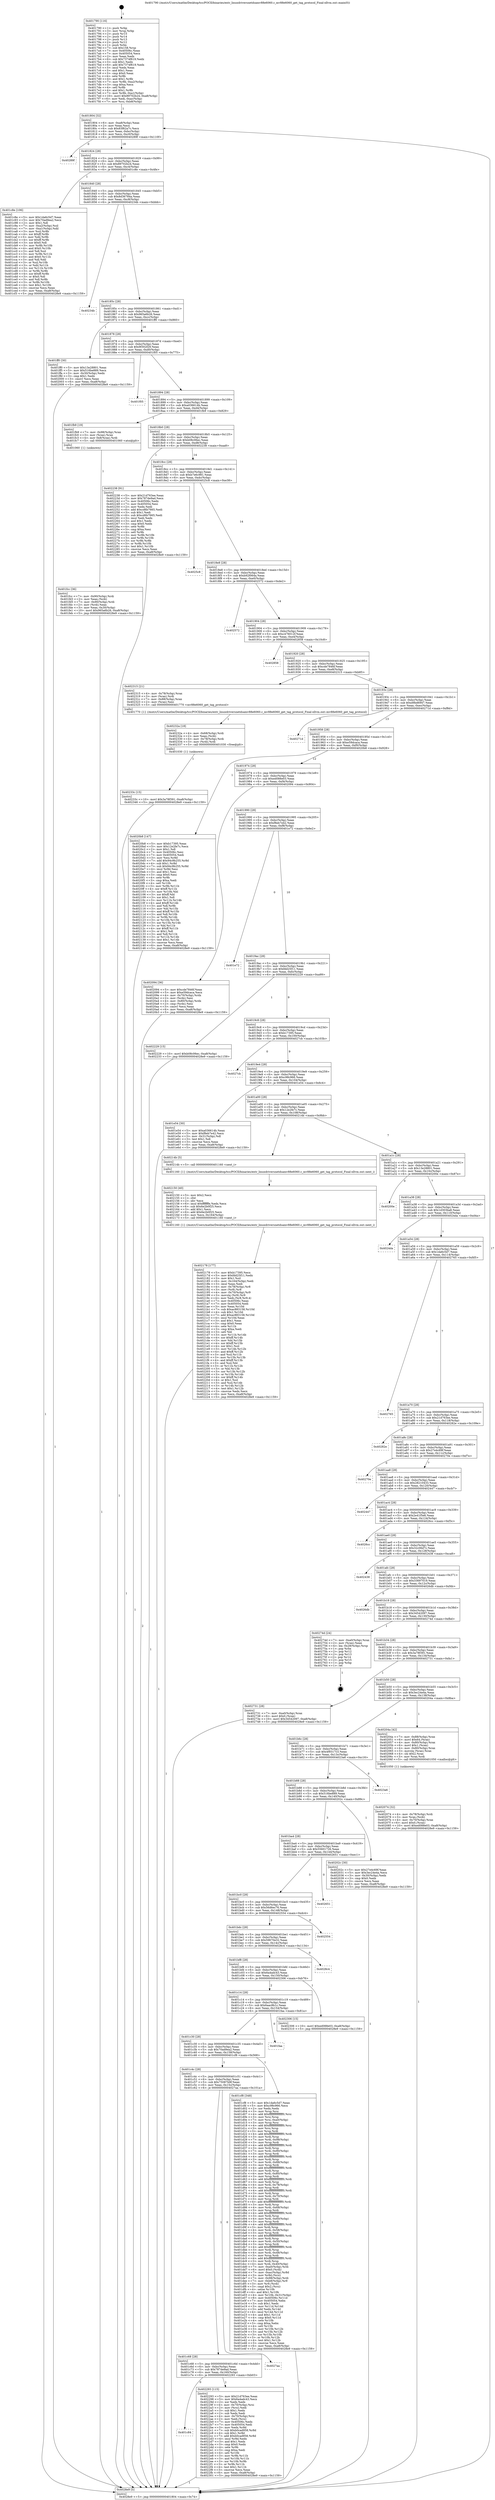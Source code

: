 digraph "0x401790" {
  label = "0x401790 (/mnt/c/Users/mathe/Desktop/tcc/POCII/binaries/extr_linuxdriversnetdsamv88e6060.c_mv88e6060_get_tag_protocol_Final-ollvm.out::main(0))"
  labelloc = "t"
  node[shape=record]

  Entry [label="",width=0.3,height=0.3,shape=circle,fillcolor=black,style=filled]
  "0x401804" [label="{
     0x401804 [32]\l
     | [instrs]\l
     &nbsp;&nbsp;0x401804 \<+6\>: mov -0xa8(%rbp),%eax\l
     &nbsp;&nbsp;0x40180a \<+2\>: mov %eax,%ecx\l
     &nbsp;&nbsp;0x40180c \<+6\>: sub $0x83f62a7c,%ecx\l
     &nbsp;&nbsp;0x401812 \<+6\>: mov %eax,-0xbc(%rbp)\l
     &nbsp;&nbsp;0x401818 \<+6\>: mov %ecx,-0xc0(%rbp)\l
     &nbsp;&nbsp;0x40181e \<+6\>: je 000000000040289f \<main+0x110f\>\l
  }"]
  "0x40289f" [label="{
     0x40289f\l
  }", style=dashed]
  "0x401824" [label="{
     0x401824 [28]\l
     | [instrs]\l
     &nbsp;&nbsp;0x401824 \<+5\>: jmp 0000000000401829 \<main+0x99\>\l
     &nbsp;&nbsp;0x401829 \<+6\>: mov -0xbc(%rbp),%eax\l
     &nbsp;&nbsp;0x40182f \<+5\>: sub $0x89702b24,%eax\l
     &nbsp;&nbsp;0x401834 \<+6\>: mov %eax,-0xc4(%rbp)\l
     &nbsp;&nbsp;0x40183a \<+6\>: je 0000000000401c8e \<main+0x4fe\>\l
  }"]
  Exit [label="",width=0.3,height=0.3,shape=circle,fillcolor=black,style=filled,peripheries=2]
  "0x401c8e" [label="{
     0x401c8e [106]\l
     | [instrs]\l
     &nbsp;&nbsp;0x401c8e \<+5\>: mov $0x1da6c5d7,%eax\l
     &nbsp;&nbsp;0x401c93 \<+5\>: mov $0x70ad9ea2,%ecx\l
     &nbsp;&nbsp;0x401c98 \<+2\>: mov $0x1,%dl\l
     &nbsp;&nbsp;0x401c9a \<+7\>: mov -0xa2(%rbp),%sil\l
     &nbsp;&nbsp;0x401ca1 \<+7\>: mov -0xa1(%rbp),%dil\l
     &nbsp;&nbsp;0x401ca8 \<+3\>: mov %sil,%r8b\l
     &nbsp;&nbsp;0x401cab \<+4\>: xor $0xff,%r8b\l
     &nbsp;&nbsp;0x401caf \<+3\>: mov %dil,%r9b\l
     &nbsp;&nbsp;0x401cb2 \<+4\>: xor $0xff,%r9b\l
     &nbsp;&nbsp;0x401cb6 \<+3\>: xor $0x0,%dl\l
     &nbsp;&nbsp;0x401cb9 \<+3\>: mov %r8b,%r10b\l
     &nbsp;&nbsp;0x401cbc \<+4\>: and $0x0,%r10b\l
     &nbsp;&nbsp;0x401cc0 \<+3\>: and %dl,%sil\l
     &nbsp;&nbsp;0x401cc3 \<+3\>: mov %r9b,%r11b\l
     &nbsp;&nbsp;0x401cc6 \<+4\>: and $0x0,%r11b\l
     &nbsp;&nbsp;0x401cca \<+3\>: and %dl,%dil\l
     &nbsp;&nbsp;0x401ccd \<+3\>: or %sil,%r10b\l
     &nbsp;&nbsp;0x401cd0 \<+3\>: or %dil,%r11b\l
     &nbsp;&nbsp;0x401cd3 \<+3\>: xor %r11b,%r10b\l
     &nbsp;&nbsp;0x401cd6 \<+3\>: or %r9b,%r8b\l
     &nbsp;&nbsp;0x401cd9 \<+4\>: xor $0xff,%r8b\l
     &nbsp;&nbsp;0x401cdd \<+3\>: or $0x0,%dl\l
     &nbsp;&nbsp;0x401ce0 \<+3\>: and %dl,%r8b\l
     &nbsp;&nbsp;0x401ce3 \<+3\>: or %r8b,%r10b\l
     &nbsp;&nbsp;0x401ce6 \<+4\>: test $0x1,%r10b\l
     &nbsp;&nbsp;0x401cea \<+3\>: cmovne %ecx,%eax\l
     &nbsp;&nbsp;0x401ced \<+6\>: mov %eax,-0xa8(%rbp)\l
     &nbsp;&nbsp;0x401cf3 \<+5\>: jmp 00000000004028e9 \<main+0x1159\>\l
  }"]
  "0x401840" [label="{
     0x401840 [28]\l
     | [instrs]\l
     &nbsp;&nbsp;0x401840 \<+5\>: jmp 0000000000401845 \<main+0xb5\>\l
     &nbsp;&nbsp;0x401845 \<+6\>: mov -0xbc(%rbp),%eax\l
     &nbsp;&nbsp;0x40184b \<+5\>: sub $0x8d36784a,%eax\l
     &nbsp;&nbsp;0x401850 \<+6\>: mov %eax,-0xc8(%rbp)\l
     &nbsp;&nbsp;0x401856 \<+6\>: je 000000000040234b \<main+0xbbb\>\l
  }"]
  "0x4028e9" [label="{
     0x4028e9 [5]\l
     | [instrs]\l
     &nbsp;&nbsp;0x4028e9 \<+5\>: jmp 0000000000401804 \<main+0x74\>\l
  }"]
  "0x401790" [label="{
     0x401790 [116]\l
     | [instrs]\l
     &nbsp;&nbsp;0x401790 \<+1\>: push %rbp\l
     &nbsp;&nbsp;0x401791 \<+3\>: mov %rsp,%rbp\l
     &nbsp;&nbsp;0x401794 \<+2\>: push %r15\l
     &nbsp;&nbsp;0x401796 \<+2\>: push %r14\l
     &nbsp;&nbsp;0x401798 \<+2\>: push %r13\l
     &nbsp;&nbsp;0x40179a \<+2\>: push %r12\l
     &nbsp;&nbsp;0x40179c \<+1\>: push %rbx\l
     &nbsp;&nbsp;0x40179d \<+7\>: sub $0x158,%rsp\l
     &nbsp;&nbsp;0x4017a4 \<+7\>: mov 0x40506c,%eax\l
     &nbsp;&nbsp;0x4017ab \<+7\>: mov 0x405054,%ecx\l
     &nbsp;&nbsp;0x4017b2 \<+2\>: mov %eax,%edx\l
     &nbsp;&nbsp;0x4017b4 \<+6\>: sub $0x7374f619,%edx\l
     &nbsp;&nbsp;0x4017ba \<+3\>: sub $0x1,%edx\l
     &nbsp;&nbsp;0x4017bd \<+6\>: add $0x7374f619,%edx\l
     &nbsp;&nbsp;0x4017c3 \<+3\>: imul %edx,%eax\l
     &nbsp;&nbsp;0x4017c6 \<+3\>: and $0x1,%eax\l
     &nbsp;&nbsp;0x4017c9 \<+3\>: cmp $0x0,%eax\l
     &nbsp;&nbsp;0x4017cc \<+4\>: sete %r8b\l
     &nbsp;&nbsp;0x4017d0 \<+4\>: and $0x1,%r8b\l
     &nbsp;&nbsp;0x4017d4 \<+7\>: mov %r8b,-0xa2(%rbp)\l
     &nbsp;&nbsp;0x4017db \<+3\>: cmp $0xa,%ecx\l
     &nbsp;&nbsp;0x4017de \<+4\>: setl %r8b\l
     &nbsp;&nbsp;0x4017e2 \<+4\>: and $0x1,%r8b\l
     &nbsp;&nbsp;0x4017e6 \<+7\>: mov %r8b,-0xa1(%rbp)\l
     &nbsp;&nbsp;0x4017ed \<+10\>: movl $0x89702b24,-0xa8(%rbp)\l
     &nbsp;&nbsp;0x4017f7 \<+6\>: mov %edi,-0xac(%rbp)\l
     &nbsp;&nbsp;0x4017fd \<+7\>: mov %rsi,-0xb8(%rbp)\l
  }"]
  "0x40233c" [label="{
     0x40233c [15]\l
     | [instrs]\l
     &nbsp;&nbsp;0x40233c \<+10\>: movl $0x3a78f391,-0xa8(%rbp)\l
     &nbsp;&nbsp;0x402346 \<+5\>: jmp 00000000004028e9 \<main+0x1159\>\l
  }"]
  "0x40234b" [label="{
     0x40234b\l
  }", style=dashed]
  "0x40185c" [label="{
     0x40185c [28]\l
     | [instrs]\l
     &nbsp;&nbsp;0x40185c \<+5\>: jmp 0000000000401861 \<main+0xd1\>\l
     &nbsp;&nbsp;0x401861 \<+6\>: mov -0xbc(%rbp),%eax\l
     &nbsp;&nbsp;0x401867 \<+5\>: sub $0x965a6b26,%eax\l
     &nbsp;&nbsp;0x40186c \<+6\>: mov %eax,-0xcc(%rbp)\l
     &nbsp;&nbsp;0x401872 \<+6\>: je 0000000000401ff0 \<main+0x860\>\l
  }"]
  "0x40232a" [label="{
     0x40232a [18]\l
     | [instrs]\l
     &nbsp;&nbsp;0x40232a \<+4\>: mov -0x68(%rbp),%rdi\l
     &nbsp;&nbsp;0x40232e \<+2\>: mov %eax,(%rdi)\l
     &nbsp;&nbsp;0x402330 \<+4\>: mov -0x78(%rbp),%rdi\l
     &nbsp;&nbsp;0x402334 \<+3\>: mov (%rdi),%rdi\l
     &nbsp;&nbsp;0x402337 \<+5\>: call 0000000000401030 \<free@plt\>\l
     | [calls]\l
     &nbsp;&nbsp;0x401030 \{1\} (unknown)\l
  }"]
  "0x401ff0" [label="{
     0x401ff0 [30]\l
     | [instrs]\l
     &nbsp;&nbsp;0x401ff0 \<+5\>: mov $0x13e28801,%eax\l
     &nbsp;&nbsp;0x401ff5 \<+5\>: mov $0x516be889,%ecx\l
     &nbsp;&nbsp;0x401ffa \<+3\>: mov -0x30(%rbp),%edx\l
     &nbsp;&nbsp;0x401ffd \<+3\>: cmp $0x1,%edx\l
     &nbsp;&nbsp;0x402000 \<+3\>: cmovl %ecx,%eax\l
     &nbsp;&nbsp;0x402003 \<+6\>: mov %eax,-0xa8(%rbp)\l
     &nbsp;&nbsp;0x402009 \<+5\>: jmp 00000000004028e9 \<main+0x1159\>\l
  }"]
  "0x401878" [label="{
     0x401878 [28]\l
     | [instrs]\l
     &nbsp;&nbsp;0x401878 \<+5\>: jmp 000000000040187d \<main+0xed\>\l
     &nbsp;&nbsp;0x40187d \<+6\>: mov -0xbc(%rbp),%eax\l
     &nbsp;&nbsp;0x401883 \<+5\>: sub $0x9f302f29,%eax\l
     &nbsp;&nbsp;0x401888 \<+6\>: mov %eax,-0xd0(%rbp)\l
     &nbsp;&nbsp;0x40188e \<+6\>: je 0000000000401f05 \<main+0x775\>\l
  }"]
  "0x401c84" [label="{
     0x401c84\l
  }", style=dashed]
  "0x401f05" [label="{
     0x401f05\l
  }", style=dashed]
  "0x401894" [label="{
     0x401894 [28]\l
     | [instrs]\l
     &nbsp;&nbsp;0x401894 \<+5\>: jmp 0000000000401899 \<main+0x109\>\l
     &nbsp;&nbsp;0x401899 \<+6\>: mov -0xbc(%rbp),%eax\l
     &nbsp;&nbsp;0x40189f \<+5\>: sub $0xa036614b,%eax\l
     &nbsp;&nbsp;0x4018a4 \<+6\>: mov %eax,-0xd4(%rbp)\l
     &nbsp;&nbsp;0x4018aa \<+6\>: je 0000000000401fb9 \<main+0x829\>\l
  }"]
  "0x402293" [label="{
     0x402293 [115]\l
     | [instrs]\l
     &nbsp;&nbsp;0x402293 \<+5\>: mov $0x21d763ee,%eax\l
     &nbsp;&nbsp;0x402298 \<+5\>: mov $0x6a4adc43,%ecx\l
     &nbsp;&nbsp;0x40229d \<+2\>: xor %edx,%edx\l
     &nbsp;&nbsp;0x40229f \<+4\>: mov -0x70(%rbp),%rsi\l
     &nbsp;&nbsp;0x4022a3 \<+2\>: mov (%rsi),%edi\l
     &nbsp;&nbsp;0x4022a5 \<+3\>: sub $0x1,%edx\l
     &nbsp;&nbsp;0x4022a8 \<+2\>: sub %edx,%edi\l
     &nbsp;&nbsp;0x4022aa \<+4\>: mov -0x70(%rbp),%rsi\l
     &nbsp;&nbsp;0x4022ae \<+2\>: mov %edi,(%rsi)\l
     &nbsp;&nbsp;0x4022b0 \<+7\>: mov 0x40506c,%edx\l
     &nbsp;&nbsp;0x4022b7 \<+7\>: mov 0x405054,%edi\l
     &nbsp;&nbsp;0x4022be \<+3\>: mov %edx,%r8d\l
     &nbsp;&nbsp;0x4022c1 \<+7\>: sub $0xb0cad958,%r8d\l
     &nbsp;&nbsp;0x4022c8 \<+4\>: sub $0x1,%r8d\l
     &nbsp;&nbsp;0x4022cc \<+7\>: add $0xb0cad958,%r8d\l
     &nbsp;&nbsp;0x4022d3 \<+4\>: imul %r8d,%edx\l
     &nbsp;&nbsp;0x4022d7 \<+3\>: and $0x1,%edx\l
     &nbsp;&nbsp;0x4022da \<+3\>: cmp $0x0,%edx\l
     &nbsp;&nbsp;0x4022dd \<+4\>: sete %r9b\l
     &nbsp;&nbsp;0x4022e1 \<+3\>: cmp $0xa,%edi\l
     &nbsp;&nbsp;0x4022e4 \<+4\>: setl %r10b\l
     &nbsp;&nbsp;0x4022e8 \<+3\>: mov %r9b,%r11b\l
     &nbsp;&nbsp;0x4022eb \<+3\>: and %r10b,%r11b\l
     &nbsp;&nbsp;0x4022ee \<+3\>: xor %r10b,%r9b\l
     &nbsp;&nbsp;0x4022f1 \<+3\>: or %r9b,%r11b\l
     &nbsp;&nbsp;0x4022f4 \<+4\>: test $0x1,%r11b\l
     &nbsp;&nbsp;0x4022f8 \<+3\>: cmovne %ecx,%eax\l
     &nbsp;&nbsp;0x4022fb \<+6\>: mov %eax,-0xa8(%rbp)\l
     &nbsp;&nbsp;0x402301 \<+5\>: jmp 00000000004028e9 \<main+0x1159\>\l
  }"]
  "0x401fb9" [label="{
     0x401fb9 [19]\l
     | [instrs]\l
     &nbsp;&nbsp;0x401fb9 \<+7\>: mov -0x98(%rbp),%rax\l
     &nbsp;&nbsp;0x401fc0 \<+3\>: mov (%rax),%rax\l
     &nbsp;&nbsp;0x401fc3 \<+4\>: mov 0x8(%rax),%rdi\l
     &nbsp;&nbsp;0x401fc7 \<+5\>: call 0000000000401060 \<atoi@plt\>\l
     | [calls]\l
     &nbsp;&nbsp;0x401060 \{1\} (unknown)\l
  }"]
  "0x4018b0" [label="{
     0x4018b0 [28]\l
     | [instrs]\l
     &nbsp;&nbsp;0x4018b0 \<+5\>: jmp 00000000004018b5 \<main+0x125\>\l
     &nbsp;&nbsp;0x4018b5 \<+6\>: mov -0xbc(%rbp),%eax\l
     &nbsp;&nbsp;0x4018bb \<+5\>: sub $0xb08c06ec,%eax\l
     &nbsp;&nbsp;0x4018c0 \<+6\>: mov %eax,-0xd8(%rbp)\l
     &nbsp;&nbsp;0x4018c6 \<+6\>: je 0000000000402238 \<main+0xaa8\>\l
  }"]
  "0x401c68" [label="{
     0x401c68 [28]\l
     | [instrs]\l
     &nbsp;&nbsp;0x401c68 \<+5\>: jmp 0000000000401c6d \<main+0x4dd\>\l
     &nbsp;&nbsp;0x401c6d \<+6\>: mov -0xbc(%rbp),%eax\l
     &nbsp;&nbsp;0x401c73 \<+5\>: sub $0x787de9ad,%eax\l
     &nbsp;&nbsp;0x401c78 \<+6\>: mov %eax,-0x160(%rbp)\l
     &nbsp;&nbsp;0x401c7e \<+6\>: je 0000000000402293 \<main+0xb03\>\l
  }"]
  "0x402238" [label="{
     0x402238 [91]\l
     | [instrs]\l
     &nbsp;&nbsp;0x402238 \<+5\>: mov $0x21d763ee,%eax\l
     &nbsp;&nbsp;0x40223d \<+5\>: mov $0x787de9ad,%ecx\l
     &nbsp;&nbsp;0x402242 \<+7\>: mov 0x40506c,%edx\l
     &nbsp;&nbsp;0x402249 \<+7\>: mov 0x405054,%esi\l
     &nbsp;&nbsp;0x402250 \<+2\>: mov %edx,%edi\l
     &nbsp;&nbsp;0x402252 \<+6\>: add $0xcd6b7665,%edi\l
     &nbsp;&nbsp;0x402258 \<+3\>: sub $0x1,%edi\l
     &nbsp;&nbsp;0x40225b \<+6\>: sub $0xcd6b7665,%edi\l
     &nbsp;&nbsp;0x402261 \<+3\>: imul %edi,%edx\l
     &nbsp;&nbsp;0x402264 \<+3\>: and $0x1,%edx\l
     &nbsp;&nbsp;0x402267 \<+3\>: cmp $0x0,%edx\l
     &nbsp;&nbsp;0x40226a \<+4\>: sete %r8b\l
     &nbsp;&nbsp;0x40226e \<+3\>: cmp $0xa,%esi\l
     &nbsp;&nbsp;0x402271 \<+4\>: setl %r9b\l
     &nbsp;&nbsp;0x402275 \<+3\>: mov %r8b,%r10b\l
     &nbsp;&nbsp;0x402278 \<+3\>: and %r9b,%r10b\l
     &nbsp;&nbsp;0x40227b \<+3\>: xor %r9b,%r8b\l
     &nbsp;&nbsp;0x40227e \<+3\>: or %r8b,%r10b\l
     &nbsp;&nbsp;0x402281 \<+4\>: test $0x1,%r10b\l
     &nbsp;&nbsp;0x402285 \<+3\>: cmovne %ecx,%eax\l
     &nbsp;&nbsp;0x402288 \<+6\>: mov %eax,-0xa8(%rbp)\l
     &nbsp;&nbsp;0x40228e \<+5\>: jmp 00000000004028e9 \<main+0x1159\>\l
  }"]
  "0x4018cc" [label="{
     0x4018cc [28]\l
     | [instrs]\l
     &nbsp;&nbsp;0x4018cc \<+5\>: jmp 00000000004018d1 \<main+0x141\>\l
     &nbsp;&nbsp;0x4018d1 \<+6\>: mov -0xbc(%rbp),%eax\l
     &nbsp;&nbsp;0x4018d7 \<+5\>: sub $0xb7e6c981,%eax\l
     &nbsp;&nbsp;0x4018dc \<+6\>: mov %eax,-0xdc(%rbp)\l
     &nbsp;&nbsp;0x4018e2 \<+6\>: je 00000000004025c8 \<main+0xe38\>\l
  }"]
  "0x4027aa" [label="{
     0x4027aa\l
  }", style=dashed]
  "0x4025c8" [label="{
     0x4025c8\l
  }", style=dashed]
  "0x4018e8" [label="{
     0x4018e8 [28]\l
     | [instrs]\l
     &nbsp;&nbsp;0x4018e8 \<+5\>: jmp 00000000004018ed \<main+0x15d\>\l
     &nbsp;&nbsp;0x4018ed \<+6\>: mov -0xbc(%rbp),%eax\l
     &nbsp;&nbsp;0x4018f3 \<+5\>: sub $0xb92f064a,%eax\l
     &nbsp;&nbsp;0x4018f8 \<+6\>: mov %eax,-0xe0(%rbp)\l
     &nbsp;&nbsp;0x4018fe \<+6\>: je 0000000000402572 \<main+0xde2\>\l
  }"]
  "0x402178" [label="{
     0x402178 [177]\l
     | [instrs]\l
     &nbsp;&nbsp;0x402178 \<+5\>: mov $0xb17395,%ecx\l
     &nbsp;&nbsp;0x40217d \<+5\>: mov $0xfdd25f11,%edx\l
     &nbsp;&nbsp;0x402182 \<+3\>: mov $0x1,%sil\l
     &nbsp;&nbsp;0x402185 \<+6\>: mov -0x164(%rbp),%edi\l
     &nbsp;&nbsp;0x40218b \<+3\>: imul %eax,%edi\l
     &nbsp;&nbsp;0x40218e \<+4\>: mov -0x78(%rbp),%r8\l
     &nbsp;&nbsp;0x402192 \<+3\>: mov (%r8),%r8\l
     &nbsp;&nbsp;0x402195 \<+4\>: mov -0x70(%rbp),%r9\l
     &nbsp;&nbsp;0x402199 \<+3\>: movslq (%r9),%r9\l
     &nbsp;&nbsp;0x40219c \<+4\>: mov %edi,(%r8,%r9,4)\l
     &nbsp;&nbsp;0x4021a0 \<+7\>: mov 0x40506c,%eax\l
     &nbsp;&nbsp;0x4021a7 \<+7\>: mov 0x405054,%edi\l
     &nbsp;&nbsp;0x4021ae \<+3\>: mov %eax,%r10d\l
     &nbsp;&nbsp;0x4021b1 \<+7\>: sub $0xac883158,%r10d\l
     &nbsp;&nbsp;0x4021b8 \<+4\>: sub $0x1,%r10d\l
     &nbsp;&nbsp;0x4021bc \<+7\>: add $0xac883158,%r10d\l
     &nbsp;&nbsp;0x4021c3 \<+4\>: imul %r10d,%eax\l
     &nbsp;&nbsp;0x4021c7 \<+3\>: and $0x1,%eax\l
     &nbsp;&nbsp;0x4021ca \<+3\>: cmp $0x0,%eax\l
     &nbsp;&nbsp;0x4021cd \<+4\>: sete %r11b\l
     &nbsp;&nbsp;0x4021d1 \<+3\>: cmp $0xa,%edi\l
     &nbsp;&nbsp;0x4021d4 \<+3\>: setl %bl\l
     &nbsp;&nbsp;0x4021d7 \<+3\>: mov %r11b,%r14b\l
     &nbsp;&nbsp;0x4021da \<+4\>: xor $0xff,%r14b\l
     &nbsp;&nbsp;0x4021de \<+3\>: mov %bl,%r15b\l
     &nbsp;&nbsp;0x4021e1 \<+4\>: xor $0xff,%r15b\l
     &nbsp;&nbsp;0x4021e5 \<+4\>: xor $0x1,%sil\l
     &nbsp;&nbsp;0x4021e9 \<+3\>: mov %r14b,%r12b\l
     &nbsp;&nbsp;0x4021ec \<+4\>: and $0xff,%r12b\l
     &nbsp;&nbsp;0x4021f0 \<+3\>: and %sil,%r11b\l
     &nbsp;&nbsp;0x4021f3 \<+3\>: mov %r15b,%r13b\l
     &nbsp;&nbsp;0x4021f6 \<+4\>: and $0xff,%r13b\l
     &nbsp;&nbsp;0x4021fa \<+3\>: and %sil,%bl\l
     &nbsp;&nbsp;0x4021fd \<+3\>: or %r11b,%r12b\l
     &nbsp;&nbsp;0x402200 \<+3\>: or %bl,%r13b\l
     &nbsp;&nbsp;0x402203 \<+3\>: xor %r13b,%r12b\l
     &nbsp;&nbsp;0x402206 \<+3\>: or %r15b,%r14b\l
     &nbsp;&nbsp;0x402209 \<+4\>: xor $0xff,%r14b\l
     &nbsp;&nbsp;0x40220d \<+4\>: or $0x1,%sil\l
     &nbsp;&nbsp;0x402211 \<+3\>: and %sil,%r14b\l
     &nbsp;&nbsp;0x402214 \<+3\>: or %r14b,%r12b\l
     &nbsp;&nbsp;0x402217 \<+4\>: test $0x1,%r12b\l
     &nbsp;&nbsp;0x40221b \<+3\>: cmovne %edx,%ecx\l
     &nbsp;&nbsp;0x40221e \<+6\>: mov %ecx,-0xa8(%rbp)\l
     &nbsp;&nbsp;0x402224 \<+5\>: jmp 00000000004028e9 \<main+0x1159\>\l
  }"]
  "0x402572" [label="{
     0x402572\l
  }", style=dashed]
  "0x401904" [label="{
     0x401904 [28]\l
     | [instrs]\l
     &nbsp;&nbsp;0x401904 \<+5\>: jmp 0000000000401909 \<main+0x179\>\l
     &nbsp;&nbsp;0x401909 \<+6\>: mov -0xbc(%rbp),%eax\l
     &nbsp;&nbsp;0x40190f \<+5\>: sub $0xc476012f,%eax\l
     &nbsp;&nbsp;0x401914 \<+6\>: mov %eax,-0xe4(%rbp)\l
     &nbsp;&nbsp;0x40191a \<+6\>: je 0000000000402858 \<main+0x10c8\>\l
  }"]
  "0x402150" [label="{
     0x402150 [40]\l
     | [instrs]\l
     &nbsp;&nbsp;0x402150 \<+5\>: mov $0x2,%ecx\l
     &nbsp;&nbsp;0x402155 \<+1\>: cltd\l
     &nbsp;&nbsp;0x402156 \<+2\>: idiv %ecx\l
     &nbsp;&nbsp;0x402158 \<+6\>: imul $0xfffffffe,%edx,%ecx\l
     &nbsp;&nbsp;0x40215e \<+6\>: sub $0x6e2b0f25,%ecx\l
     &nbsp;&nbsp;0x402164 \<+3\>: add $0x1,%ecx\l
     &nbsp;&nbsp;0x402167 \<+6\>: add $0x6e2b0f25,%ecx\l
     &nbsp;&nbsp;0x40216d \<+6\>: mov %ecx,-0x164(%rbp)\l
     &nbsp;&nbsp;0x402173 \<+5\>: call 0000000000401160 \<next_i\>\l
     | [calls]\l
     &nbsp;&nbsp;0x401160 \{1\} (/mnt/c/Users/mathe/Desktop/tcc/POCII/binaries/extr_linuxdriversnetdsamv88e6060.c_mv88e6060_get_tag_protocol_Final-ollvm.out::next_i)\l
  }"]
  "0x402858" [label="{
     0x402858\l
  }", style=dashed]
  "0x401920" [label="{
     0x401920 [28]\l
     | [instrs]\l
     &nbsp;&nbsp;0x401920 \<+5\>: jmp 0000000000401925 \<main+0x195\>\l
     &nbsp;&nbsp;0x401925 \<+6\>: mov -0xbc(%rbp),%eax\l
     &nbsp;&nbsp;0x40192b \<+5\>: sub $0xcde7846f,%eax\l
     &nbsp;&nbsp;0x401930 \<+6\>: mov %eax,-0xe8(%rbp)\l
     &nbsp;&nbsp;0x401936 \<+6\>: je 0000000000402315 \<main+0xb85\>\l
  }"]
  "0x402074" [label="{
     0x402074 [32]\l
     | [instrs]\l
     &nbsp;&nbsp;0x402074 \<+4\>: mov -0x78(%rbp),%rdi\l
     &nbsp;&nbsp;0x402078 \<+3\>: mov %rax,(%rdi)\l
     &nbsp;&nbsp;0x40207b \<+4\>: mov -0x70(%rbp),%rax\l
     &nbsp;&nbsp;0x40207f \<+6\>: movl $0x0,(%rax)\l
     &nbsp;&nbsp;0x402085 \<+10\>: movl $0xed088e03,-0xa8(%rbp)\l
     &nbsp;&nbsp;0x40208f \<+5\>: jmp 00000000004028e9 \<main+0x1159\>\l
  }"]
  "0x402315" [label="{
     0x402315 [21]\l
     | [instrs]\l
     &nbsp;&nbsp;0x402315 \<+4\>: mov -0x78(%rbp),%rax\l
     &nbsp;&nbsp;0x402319 \<+3\>: mov (%rax),%rdi\l
     &nbsp;&nbsp;0x40231c \<+7\>: mov -0x88(%rbp),%rax\l
     &nbsp;&nbsp;0x402323 \<+2\>: mov (%rax),%esi\l
     &nbsp;&nbsp;0x402325 \<+5\>: call 0000000000401770 \<mv88e6060_get_tag_protocol\>\l
     | [calls]\l
     &nbsp;&nbsp;0x401770 \{1\} (/mnt/c/Users/mathe/Desktop/tcc/POCII/binaries/extr_linuxdriversnetdsamv88e6060.c_mv88e6060_get_tag_protocol_Final-ollvm.out::mv88e6060_get_tag_protocol)\l
  }"]
  "0x40193c" [label="{
     0x40193c [28]\l
     | [instrs]\l
     &nbsp;&nbsp;0x40193c \<+5\>: jmp 0000000000401941 \<main+0x1b1\>\l
     &nbsp;&nbsp;0x401941 \<+6\>: mov -0xbc(%rbp),%eax\l
     &nbsp;&nbsp;0x401947 \<+5\>: sub $0xd9bd6947,%eax\l
     &nbsp;&nbsp;0x40194c \<+6\>: mov %eax,-0xec(%rbp)\l
     &nbsp;&nbsp;0x401952 \<+6\>: je 000000000040271d \<main+0xf8d\>\l
  }"]
  "0x401fcc" [label="{
     0x401fcc [36]\l
     | [instrs]\l
     &nbsp;&nbsp;0x401fcc \<+7\>: mov -0x90(%rbp),%rdi\l
     &nbsp;&nbsp;0x401fd3 \<+2\>: mov %eax,(%rdi)\l
     &nbsp;&nbsp;0x401fd5 \<+7\>: mov -0x90(%rbp),%rdi\l
     &nbsp;&nbsp;0x401fdc \<+2\>: mov (%rdi),%eax\l
     &nbsp;&nbsp;0x401fde \<+3\>: mov %eax,-0x30(%rbp)\l
     &nbsp;&nbsp;0x401fe1 \<+10\>: movl $0x965a6b26,-0xa8(%rbp)\l
     &nbsp;&nbsp;0x401feb \<+5\>: jmp 00000000004028e9 \<main+0x1159\>\l
  }"]
  "0x40271d" [label="{
     0x40271d\l
  }", style=dashed]
  "0x401958" [label="{
     0x401958 [28]\l
     | [instrs]\l
     &nbsp;&nbsp;0x401958 \<+5\>: jmp 000000000040195d \<main+0x1cd\>\l
     &nbsp;&nbsp;0x40195d \<+6\>: mov -0xbc(%rbp),%eax\l
     &nbsp;&nbsp;0x401963 \<+5\>: sub $0xe59dcaca,%eax\l
     &nbsp;&nbsp;0x401968 \<+6\>: mov %eax,-0xf0(%rbp)\l
     &nbsp;&nbsp;0x40196e \<+6\>: je 00000000004020b8 \<main+0x928\>\l
  }"]
  "0x401c4c" [label="{
     0x401c4c [28]\l
     | [instrs]\l
     &nbsp;&nbsp;0x401c4c \<+5\>: jmp 0000000000401c51 \<main+0x4c1\>\l
     &nbsp;&nbsp;0x401c51 \<+6\>: mov -0xbc(%rbp),%eax\l
     &nbsp;&nbsp;0x401c57 \<+5\>: sub $0x75087b9f,%eax\l
     &nbsp;&nbsp;0x401c5c \<+6\>: mov %eax,-0x15c(%rbp)\l
     &nbsp;&nbsp;0x401c62 \<+6\>: je 00000000004027aa \<main+0x101a\>\l
  }"]
  "0x4020b8" [label="{
     0x4020b8 [147]\l
     | [instrs]\l
     &nbsp;&nbsp;0x4020b8 \<+5\>: mov $0xb17395,%eax\l
     &nbsp;&nbsp;0x4020bd \<+5\>: mov $0x12e2fe7c,%ecx\l
     &nbsp;&nbsp;0x4020c2 \<+2\>: mov $0x1,%dl\l
     &nbsp;&nbsp;0x4020c4 \<+7\>: mov 0x40506c,%esi\l
     &nbsp;&nbsp;0x4020cb \<+7\>: mov 0x405054,%edi\l
     &nbsp;&nbsp;0x4020d2 \<+3\>: mov %esi,%r8d\l
     &nbsp;&nbsp;0x4020d5 \<+7\>: add $0x94c9b255,%r8d\l
     &nbsp;&nbsp;0x4020dc \<+4\>: sub $0x1,%r8d\l
     &nbsp;&nbsp;0x4020e0 \<+7\>: sub $0x94c9b255,%r8d\l
     &nbsp;&nbsp;0x4020e7 \<+4\>: imul %r8d,%esi\l
     &nbsp;&nbsp;0x4020eb \<+3\>: and $0x1,%esi\l
     &nbsp;&nbsp;0x4020ee \<+3\>: cmp $0x0,%esi\l
     &nbsp;&nbsp;0x4020f1 \<+4\>: sete %r9b\l
     &nbsp;&nbsp;0x4020f5 \<+3\>: cmp $0xa,%edi\l
     &nbsp;&nbsp;0x4020f8 \<+4\>: setl %r10b\l
     &nbsp;&nbsp;0x4020fc \<+3\>: mov %r9b,%r11b\l
     &nbsp;&nbsp;0x4020ff \<+4\>: xor $0xff,%r11b\l
     &nbsp;&nbsp;0x402103 \<+3\>: mov %r10b,%bl\l
     &nbsp;&nbsp;0x402106 \<+3\>: xor $0xff,%bl\l
     &nbsp;&nbsp;0x402109 \<+3\>: xor $0x1,%dl\l
     &nbsp;&nbsp;0x40210c \<+3\>: mov %r11b,%r14b\l
     &nbsp;&nbsp;0x40210f \<+4\>: and $0xff,%r14b\l
     &nbsp;&nbsp;0x402113 \<+3\>: and %dl,%r9b\l
     &nbsp;&nbsp;0x402116 \<+3\>: mov %bl,%r15b\l
     &nbsp;&nbsp;0x402119 \<+4\>: and $0xff,%r15b\l
     &nbsp;&nbsp;0x40211d \<+3\>: and %dl,%r10b\l
     &nbsp;&nbsp;0x402120 \<+3\>: or %r9b,%r14b\l
     &nbsp;&nbsp;0x402123 \<+3\>: or %r10b,%r15b\l
     &nbsp;&nbsp;0x402126 \<+3\>: xor %r15b,%r14b\l
     &nbsp;&nbsp;0x402129 \<+3\>: or %bl,%r11b\l
     &nbsp;&nbsp;0x40212c \<+4\>: xor $0xff,%r11b\l
     &nbsp;&nbsp;0x402130 \<+3\>: or $0x1,%dl\l
     &nbsp;&nbsp;0x402133 \<+3\>: and %dl,%r11b\l
     &nbsp;&nbsp;0x402136 \<+3\>: or %r11b,%r14b\l
     &nbsp;&nbsp;0x402139 \<+4\>: test $0x1,%r14b\l
     &nbsp;&nbsp;0x40213d \<+3\>: cmovne %ecx,%eax\l
     &nbsp;&nbsp;0x402140 \<+6\>: mov %eax,-0xa8(%rbp)\l
     &nbsp;&nbsp;0x402146 \<+5\>: jmp 00000000004028e9 \<main+0x1159\>\l
  }"]
  "0x401974" [label="{
     0x401974 [28]\l
     | [instrs]\l
     &nbsp;&nbsp;0x401974 \<+5\>: jmp 0000000000401979 \<main+0x1e9\>\l
     &nbsp;&nbsp;0x401979 \<+6\>: mov -0xbc(%rbp),%eax\l
     &nbsp;&nbsp;0x40197f \<+5\>: sub $0xed088e03,%eax\l
     &nbsp;&nbsp;0x401984 \<+6\>: mov %eax,-0xf4(%rbp)\l
     &nbsp;&nbsp;0x40198a \<+6\>: je 0000000000402094 \<main+0x904\>\l
  }"]
  "0x401cf8" [label="{
     0x401cf8 [348]\l
     | [instrs]\l
     &nbsp;&nbsp;0x401cf8 \<+5\>: mov $0x1da6c5d7,%eax\l
     &nbsp;&nbsp;0x401cfd \<+5\>: mov $0xc98c966,%ecx\l
     &nbsp;&nbsp;0x401d02 \<+2\>: xor %edx,%edx\l
     &nbsp;&nbsp;0x401d04 \<+3\>: mov %rsp,%rsi\l
     &nbsp;&nbsp;0x401d07 \<+4\>: add $0xfffffffffffffff0,%rsi\l
     &nbsp;&nbsp;0x401d0b \<+3\>: mov %rsi,%rsp\l
     &nbsp;&nbsp;0x401d0e \<+7\>: mov %rsi,-0xa0(%rbp)\l
     &nbsp;&nbsp;0x401d15 \<+3\>: mov %rsp,%rsi\l
     &nbsp;&nbsp;0x401d18 \<+4\>: add $0xfffffffffffffff0,%rsi\l
     &nbsp;&nbsp;0x401d1c \<+3\>: mov %rsi,%rsp\l
     &nbsp;&nbsp;0x401d1f \<+3\>: mov %rsp,%rdi\l
     &nbsp;&nbsp;0x401d22 \<+4\>: add $0xfffffffffffffff0,%rdi\l
     &nbsp;&nbsp;0x401d26 \<+3\>: mov %rdi,%rsp\l
     &nbsp;&nbsp;0x401d29 \<+7\>: mov %rdi,-0x98(%rbp)\l
     &nbsp;&nbsp;0x401d30 \<+3\>: mov %rsp,%rdi\l
     &nbsp;&nbsp;0x401d33 \<+4\>: add $0xfffffffffffffff0,%rdi\l
     &nbsp;&nbsp;0x401d37 \<+3\>: mov %rdi,%rsp\l
     &nbsp;&nbsp;0x401d3a \<+7\>: mov %rdi,-0x90(%rbp)\l
     &nbsp;&nbsp;0x401d41 \<+3\>: mov %rsp,%rdi\l
     &nbsp;&nbsp;0x401d44 \<+4\>: add $0xfffffffffffffff0,%rdi\l
     &nbsp;&nbsp;0x401d48 \<+3\>: mov %rdi,%rsp\l
     &nbsp;&nbsp;0x401d4b \<+7\>: mov %rdi,-0x88(%rbp)\l
     &nbsp;&nbsp;0x401d52 \<+3\>: mov %rsp,%rdi\l
     &nbsp;&nbsp;0x401d55 \<+4\>: add $0xfffffffffffffff0,%rdi\l
     &nbsp;&nbsp;0x401d59 \<+3\>: mov %rdi,%rsp\l
     &nbsp;&nbsp;0x401d5c \<+4\>: mov %rdi,-0x80(%rbp)\l
     &nbsp;&nbsp;0x401d60 \<+3\>: mov %rsp,%rdi\l
     &nbsp;&nbsp;0x401d63 \<+4\>: add $0xfffffffffffffff0,%rdi\l
     &nbsp;&nbsp;0x401d67 \<+3\>: mov %rdi,%rsp\l
     &nbsp;&nbsp;0x401d6a \<+4\>: mov %rdi,-0x78(%rbp)\l
     &nbsp;&nbsp;0x401d6e \<+3\>: mov %rsp,%rdi\l
     &nbsp;&nbsp;0x401d71 \<+4\>: add $0xfffffffffffffff0,%rdi\l
     &nbsp;&nbsp;0x401d75 \<+3\>: mov %rdi,%rsp\l
     &nbsp;&nbsp;0x401d78 \<+4\>: mov %rdi,-0x70(%rbp)\l
     &nbsp;&nbsp;0x401d7c \<+3\>: mov %rsp,%rdi\l
     &nbsp;&nbsp;0x401d7f \<+4\>: add $0xfffffffffffffff0,%rdi\l
     &nbsp;&nbsp;0x401d83 \<+3\>: mov %rdi,%rsp\l
     &nbsp;&nbsp;0x401d86 \<+4\>: mov %rdi,-0x68(%rbp)\l
     &nbsp;&nbsp;0x401d8a \<+3\>: mov %rsp,%rdi\l
     &nbsp;&nbsp;0x401d8d \<+4\>: add $0xfffffffffffffff0,%rdi\l
     &nbsp;&nbsp;0x401d91 \<+3\>: mov %rdi,%rsp\l
     &nbsp;&nbsp;0x401d94 \<+4\>: mov %rdi,-0x60(%rbp)\l
     &nbsp;&nbsp;0x401d98 \<+3\>: mov %rsp,%rdi\l
     &nbsp;&nbsp;0x401d9b \<+4\>: add $0xfffffffffffffff0,%rdi\l
     &nbsp;&nbsp;0x401d9f \<+3\>: mov %rdi,%rsp\l
     &nbsp;&nbsp;0x401da2 \<+4\>: mov %rdi,-0x58(%rbp)\l
     &nbsp;&nbsp;0x401da6 \<+3\>: mov %rsp,%rdi\l
     &nbsp;&nbsp;0x401da9 \<+4\>: add $0xfffffffffffffff0,%rdi\l
     &nbsp;&nbsp;0x401dad \<+3\>: mov %rdi,%rsp\l
     &nbsp;&nbsp;0x401db0 \<+4\>: mov %rdi,-0x50(%rbp)\l
     &nbsp;&nbsp;0x401db4 \<+3\>: mov %rsp,%rdi\l
     &nbsp;&nbsp;0x401db7 \<+4\>: add $0xfffffffffffffff0,%rdi\l
     &nbsp;&nbsp;0x401dbb \<+3\>: mov %rdi,%rsp\l
     &nbsp;&nbsp;0x401dbe \<+4\>: mov %rdi,-0x48(%rbp)\l
     &nbsp;&nbsp;0x401dc2 \<+3\>: mov %rsp,%rdi\l
     &nbsp;&nbsp;0x401dc5 \<+4\>: add $0xfffffffffffffff0,%rdi\l
     &nbsp;&nbsp;0x401dc9 \<+3\>: mov %rdi,%rsp\l
     &nbsp;&nbsp;0x401dcc \<+4\>: mov %rdi,-0x40(%rbp)\l
     &nbsp;&nbsp;0x401dd0 \<+7\>: mov -0xa0(%rbp),%rdi\l
     &nbsp;&nbsp;0x401dd7 \<+6\>: movl $0x0,(%rdi)\l
     &nbsp;&nbsp;0x401ddd \<+7\>: mov -0xac(%rbp),%r8d\l
     &nbsp;&nbsp;0x401de4 \<+3\>: mov %r8d,(%rsi)\l
     &nbsp;&nbsp;0x401de7 \<+7\>: mov -0x98(%rbp),%rdi\l
     &nbsp;&nbsp;0x401dee \<+7\>: mov -0xb8(%rbp),%r9\l
     &nbsp;&nbsp;0x401df5 \<+3\>: mov %r9,(%rdi)\l
     &nbsp;&nbsp;0x401df8 \<+3\>: cmpl $0x2,(%rsi)\l
     &nbsp;&nbsp;0x401dfb \<+4\>: setne %r10b\l
     &nbsp;&nbsp;0x401dff \<+4\>: and $0x1,%r10b\l
     &nbsp;&nbsp;0x401e03 \<+4\>: mov %r10b,-0x31(%rbp)\l
     &nbsp;&nbsp;0x401e07 \<+8\>: mov 0x40506c,%r11d\l
     &nbsp;&nbsp;0x401e0f \<+7\>: mov 0x405054,%ebx\l
     &nbsp;&nbsp;0x401e16 \<+3\>: sub $0x1,%edx\l
     &nbsp;&nbsp;0x401e19 \<+3\>: mov %r11d,%r14d\l
     &nbsp;&nbsp;0x401e1c \<+3\>: add %edx,%r14d\l
     &nbsp;&nbsp;0x401e1f \<+4\>: imul %r14d,%r11d\l
     &nbsp;&nbsp;0x401e23 \<+4\>: and $0x1,%r11d\l
     &nbsp;&nbsp;0x401e27 \<+4\>: cmp $0x0,%r11d\l
     &nbsp;&nbsp;0x401e2b \<+4\>: sete %r10b\l
     &nbsp;&nbsp;0x401e2f \<+3\>: cmp $0xa,%ebx\l
     &nbsp;&nbsp;0x401e32 \<+4\>: setl %r15b\l
     &nbsp;&nbsp;0x401e36 \<+3\>: mov %r10b,%r12b\l
     &nbsp;&nbsp;0x401e39 \<+3\>: and %r15b,%r12b\l
     &nbsp;&nbsp;0x401e3c \<+3\>: xor %r15b,%r10b\l
     &nbsp;&nbsp;0x401e3f \<+3\>: or %r10b,%r12b\l
     &nbsp;&nbsp;0x401e42 \<+4\>: test $0x1,%r12b\l
     &nbsp;&nbsp;0x401e46 \<+3\>: cmovne %ecx,%eax\l
     &nbsp;&nbsp;0x401e49 \<+6\>: mov %eax,-0xa8(%rbp)\l
     &nbsp;&nbsp;0x401e4f \<+5\>: jmp 00000000004028e9 \<main+0x1159\>\l
  }"]
  "0x402094" [label="{
     0x402094 [36]\l
     | [instrs]\l
     &nbsp;&nbsp;0x402094 \<+5\>: mov $0xcde7846f,%eax\l
     &nbsp;&nbsp;0x402099 \<+5\>: mov $0xe59dcaca,%ecx\l
     &nbsp;&nbsp;0x40209e \<+4\>: mov -0x70(%rbp),%rdx\l
     &nbsp;&nbsp;0x4020a2 \<+2\>: mov (%rdx),%esi\l
     &nbsp;&nbsp;0x4020a4 \<+4\>: mov -0x80(%rbp),%rdx\l
     &nbsp;&nbsp;0x4020a8 \<+2\>: cmp (%rdx),%esi\l
     &nbsp;&nbsp;0x4020aa \<+3\>: cmovl %ecx,%eax\l
     &nbsp;&nbsp;0x4020ad \<+6\>: mov %eax,-0xa8(%rbp)\l
     &nbsp;&nbsp;0x4020b3 \<+5\>: jmp 00000000004028e9 \<main+0x1159\>\l
  }"]
  "0x401990" [label="{
     0x401990 [28]\l
     | [instrs]\l
     &nbsp;&nbsp;0x401990 \<+5\>: jmp 0000000000401995 \<main+0x205\>\l
     &nbsp;&nbsp;0x401995 \<+6\>: mov -0xbc(%rbp),%eax\l
     &nbsp;&nbsp;0x40199b \<+5\>: sub $0xf8eb7e42,%eax\l
     &nbsp;&nbsp;0x4019a0 \<+6\>: mov %eax,-0xf8(%rbp)\l
     &nbsp;&nbsp;0x4019a6 \<+6\>: je 0000000000401e72 \<main+0x6e2\>\l
  }"]
  "0x401c30" [label="{
     0x401c30 [28]\l
     | [instrs]\l
     &nbsp;&nbsp;0x401c30 \<+5\>: jmp 0000000000401c35 \<main+0x4a5\>\l
     &nbsp;&nbsp;0x401c35 \<+6\>: mov -0xbc(%rbp),%eax\l
     &nbsp;&nbsp;0x401c3b \<+5\>: sub $0x70ad9ea2,%eax\l
     &nbsp;&nbsp;0x401c40 \<+6\>: mov %eax,-0x158(%rbp)\l
     &nbsp;&nbsp;0x401c46 \<+6\>: je 0000000000401cf8 \<main+0x568\>\l
  }"]
  "0x401e72" [label="{
     0x401e72\l
  }", style=dashed]
  "0x4019ac" [label="{
     0x4019ac [28]\l
     | [instrs]\l
     &nbsp;&nbsp;0x4019ac \<+5\>: jmp 00000000004019b1 \<main+0x221\>\l
     &nbsp;&nbsp;0x4019b1 \<+6\>: mov -0xbc(%rbp),%eax\l
     &nbsp;&nbsp;0x4019b7 \<+5\>: sub $0xfdd25f11,%eax\l
     &nbsp;&nbsp;0x4019bc \<+6\>: mov %eax,-0xfc(%rbp)\l
     &nbsp;&nbsp;0x4019c2 \<+6\>: je 0000000000402229 \<main+0xa99\>\l
  }"]
  "0x401faa" [label="{
     0x401faa\l
  }", style=dashed]
  "0x402229" [label="{
     0x402229 [15]\l
     | [instrs]\l
     &nbsp;&nbsp;0x402229 \<+10\>: movl $0xb08c06ec,-0xa8(%rbp)\l
     &nbsp;&nbsp;0x402233 \<+5\>: jmp 00000000004028e9 \<main+0x1159\>\l
  }"]
  "0x4019c8" [label="{
     0x4019c8 [28]\l
     | [instrs]\l
     &nbsp;&nbsp;0x4019c8 \<+5\>: jmp 00000000004019cd \<main+0x23d\>\l
     &nbsp;&nbsp;0x4019cd \<+6\>: mov -0xbc(%rbp),%eax\l
     &nbsp;&nbsp;0x4019d3 \<+5\>: sub $0xb17395,%eax\l
     &nbsp;&nbsp;0x4019d8 \<+6\>: mov %eax,-0x100(%rbp)\l
     &nbsp;&nbsp;0x4019de \<+6\>: je 00000000004027cb \<main+0x103b\>\l
  }"]
  "0x401c14" [label="{
     0x401c14 [28]\l
     | [instrs]\l
     &nbsp;&nbsp;0x401c14 \<+5\>: jmp 0000000000401c19 \<main+0x489\>\l
     &nbsp;&nbsp;0x401c19 \<+6\>: mov -0xbc(%rbp),%eax\l
     &nbsp;&nbsp;0x401c1f \<+5\>: sub $0x6aac8b1c,%eax\l
     &nbsp;&nbsp;0x401c24 \<+6\>: mov %eax,-0x154(%rbp)\l
     &nbsp;&nbsp;0x401c2a \<+6\>: je 0000000000401faa \<main+0x81a\>\l
  }"]
  "0x4027cb" [label="{
     0x4027cb\l
  }", style=dashed]
  "0x4019e4" [label="{
     0x4019e4 [28]\l
     | [instrs]\l
     &nbsp;&nbsp;0x4019e4 \<+5\>: jmp 00000000004019e9 \<main+0x259\>\l
     &nbsp;&nbsp;0x4019e9 \<+6\>: mov -0xbc(%rbp),%eax\l
     &nbsp;&nbsp;0x4019ef \<+5\>: sub $0xc98c966,%eax\l
     &nbsp;&nbsp;0x4019f4 \<+6\>: mov %eax,-0x104(%rbp)\l
     &nbsp;&nbsp;0x4019fa \<+6\>: je 0000000000401e54 \<main+0x6c4\>\l
  }"]
  "0x402306" [label="{
     0x402306 [15]\l
     | [instrs]\l
     &nbsp;&nbsp;0x402306 \<+10\>: movl $0xed088e03,-0xa8(%rbp)\l
     &nbsp;&nbsp;0x402310 \<+5\>: jmp 00000000004028e9 \<main+0x1159\>\l
  }"]
  "0x401e54" [label="{
     0x401e54 [30]\l
     | [instrs]\l
     &nbsp;&nbsp;0x401e54 \<+5\>: mov $0xa036614b,%eax\l
     &nbsp;&nbsp;0x401e59 \<+5\>: mov $0xf8eb7e42,%ecx\l
     &nbsp;&nbsp;0x401e5e \<+3\>: mov -0x31(%rbp),%dl\l
     &nbsp;&nbsp;0x401e61 \<+3\>: test $0x1,%dl\l
     &nbsp;&nbsp;0x401e64 \<+3\>: cmovne %ecx,%eax\l
     &nbsp;&nbsp;0x401e67 \<+6\>: mov %eax,-0xa8(%rbp)\l
     &nbsp;&nbsp;0x401e6d \<+5\>: jmp 00000000004028e9 \<main+0x1159\>\l
  }"]
  "0x401a00" [label="{
     0x401a00 [28]\l
     | [instrs]\l
     &nbsp;&nbsp;0x401a00 \<+5\>: jmp 0000000000401a05 \<main+0x275\>\l
     &nbsp;&nbsp;0x401a05 \<+6\>: mov -0xbc(%rbp),%eax\l
     &nbsp;&nbsp;0x401a0b \<+5\>: sub $0x12e2fe7c,%eax\l
     &nbsp;&nbsp;0x401a10 \<+6\>: mov %eax,-0x108(%rbp)\l
     &nbsp;&nbsp;0x401a16 \<+6\>: je 000000000040214b \<main+0x9bb\>\l
  }"]
  "0x401bf8" [label="{
     0x401bf8 [28]\l
     | [instrs]\l
     &nbsp;&nbsp;0x401bf8 \<+5\>: jmp 0000000000401bfd \<main+0x46d\>\l
     &nbsp;&nbsp;0x401bfd \<+6\>: mov -0xbc(%rbp),%eax\l
     &nbsp;&nbsp;0x401c03 \<+5\>: sub $0x6a4adc43,%eax\l
     &nbsp;&nbsp;0x401c08 \<+6\>: mov %eax,-0x150(%rbp)\l
     &nbsp;&nbsp;0x401c0e \<+6\>: je 0000000000402306 \<main+0xb76\>\l
  }"]
  "0x40214b" [label="{
     0x40214b [5]\l
     | [instrs]\l
     &nbsp;&nbsp;0x40214b \<+5\>: call 0000000000401160 \<next_i\>\l
     | [calls]\l
     &nbsp;&nbsp;0x401160 \{1\} (/mnt/c/Users/mathe/Desktop/tcc/POCII/binaries/extr_linuxdriversnetdsamv88e6060.c_mv88e6060_get_tag_protocol_Final-ollvm.out::next_i)\l
  }"]
  "0x401a1c" [label="{
     0x401a1c [28]\l
     | [instrs]\l
     &nbsp;&nbsp;0x401a1c \<+5\>: jmp 0000000000401a21 \<main+0x291\>\l
     &nbsp;&nbsp;0x401a21 \<+6\>: mov -0xbc(%rbp),%eax\l
     &nbsp;&nbsp;0x401a27 \<+5\>: sub $0x13e28801,%eax\l
     &nbsp;&nbsp;0x401a2c \<+6\>: mov %eax,-0x10c(%rbp)\l
     &nbsp;&nbsp;0x401a32 \<+6\>: je 000000000040200e \<main+0x87e\>\l
  }"]
  "0x4028c4" [label="{
     0x4028c4\l
  }", style=dashed]
  "0x40200e" [label="{
     0x40200e\l
  }", style=dashed]
  "0x401a38" [label="{
     0x401a38 [28]\l
     | [instrs]\l
     &nbsp;&nbsp;0x401a38 \<+5\>: jmp 0000000000401a3d \<main+0x2ad\>\l
     &nbsp;&nbsp;0x401a3d \<+6\>: mov -0xbc(%rbp),%eax\l
     &nbsp;&nbsp;0x401a43 \<+5\>: sub $0x1d303ba8,%eax\l
     &nbsp;&nbsp;0x401a48 \<+6\>: mov %eax,-0x110(%rbp)\l
     &nbsp;&nbsp;0x401a4e \<+6\>: je 00000000004024da \<main+0xd4a\>\l
  }"]
  "0x401bdc" [label="{
     0x401bdc [28]\l
     | [instrs]\l
     &nbsp;&nbsp;0x401bdc \<+5\>: jmp 0000000000401be1 \<main+0x451\>\l
     &nbsp;&nbsp;0x401be1 \<+6\>: mov -0xbc(%rbp),%eax\l
     &nbsp;&nbsp;0x401be7 \<+5\>: sub $0x59670e32,%eax\l
     &nbsp;&nbsp;0x401bec \<+6\>: mov %eax,-0x14c(%rbp)\l
     &nbsp;&nbsp;0x401bf2 \<+6\>: je 00000000004028c4 \<main+0x1134\>\l
  }"]
  "0x4024da" [label="{
     0x4024da\l
  }", style=dashed]
  "0x401a54" [label="{
     0x401a54 [28]\l
     | [instrs]\l
     &nbsp;&nbsp;0x401a54 \<+5\>: jmp 0000000000401a59 \<main+0x2c9\>\l
     &nbsp;&nbsp;0x401a59 \<+6\>: mov -0xbc(%rbp),%eax\l
     &nbsp;&nbsp;0x401a5f \<+5\>: sub $0x1da6c5d7,%eax\l
     &nbsp;&nbsp;0x401a64 \<+6\>: mov %eax,-0x114(%rbp)\l
     &nbsp;&nbsp;0x401a6a \<+6\>: je 0000000000402765 \<main+0xfd5\>\l
  }"]
  "0x402554" [label="{
     0x402554\l
  }", style=dashed]
  "0x402765" [label="{
     0x402765\l
  }", style=dashed]
  "0x401a70" [label="{
     0x401a70 [28]\l
     | [instrs]\l
     &nbsp;&nbsp;0x401a70 \<+5\>: jmp 0000000000401a75 \<main+0x2e5\>\l
     &nbsp;&nbsp;0x401a75 \<+6\>: mov -0xbc(%rbp),%eax\l
     &nbsp;&nbsp;0x401a7b \<+5\>: sub $0x21d763ee,%eax\l
     &nbsp;&nbsp;0x401a80 \<+6\>: mov %eax,-0x118(%rbp)\l
     &nbsp;&nbsp;0x401a86 \<+6\>: je 000000000040282e \<main+0x109e\>\l
  }"]
  "0x401bc0" [label="{
     0x401bc0 [28]\l
     | [instrs]\l
     &nbsp;&nbsp;0x401bc0 \<+5\>: jmp 0000000000401bc5 \<main+0x435\>\l
     &nbsp;&nbsp;0x401bc5 \<+6\>: mov -0xbc(%rbp),%eax\l
     &nbsp;&nbsp;0x401bcb \<+5\>: sub $0x56d6ec76,%eax\l
     &nbsp;&nbsp;0x401bd0 \<+6\>: mov %eax,-0x148(%rbp)\l
     &nbsp;&nbsp;0x401bd6 \<+6\>: je 0000000000402554 \<main+0xdc4\>\l
  }"]
  "0x40282e" [label="{
     0x40282e\l
  }", style=dashed]
  "0x401a8c" [label="{
     0x401a8c [28]\l
     | [instrs]\l
     &nbsp;&nbsp;0x401a8c \<+5\>: jmp 0000000000401a91 \<main+0x301\>\l
     &nbsp;&nbsp;0x401a91 \<+6\>: mov -0xbc(%rbp),%eax\l
     &nbsp;&nbsp;0x401a97 \<+5\>: sub $0x27e4c69f,%eax\l
     &nbsp;&nbsp;0x401a9c \<+6\>: mov %eax,-0x11c(%rbp)\l
     &nbsp;&nbsp;0x401aa2 \<+6\>: je 000000000040270e \<main+0xf7e\>\l
  }"]
  "0x402651" [label="{
     0x402651\l
  }", style=dashed]
  "0x40270e" [label="{
     0x40270e\l
  }", style=dashed]
  "0x401aa8" [label="{
     0x401aa8 [28]\l
     | [instrs]\l
     &nbsp;&nbsp;0x401aa8 \<+5\>: jmp 0000000000401aad \<main+0x31d\>\l
     &nbsp;&nbsp;0x401aad \<+6\>: mov -0xbc(%rbp),%eax\l
     &nbsp;&nbsp;0x401ab3 \<+5\>: sub $0x28210433,%eax\l
     &nbsp;&nbsp;0x401ab8 \<+6\>: mov %eax,-0x120(%rbp)\l
     &nbsp;&nbsp;0x401abe \<+6\>: je 0000000000402447 \<main+0xcb7\>\l
  }"]
  "0x401ba4" [label="{
     0x401ba4 [28]\l
     | [instrs]\l
     &nbsp;&nbsp;0x401ba4 \<+5\>: jmp 0000000000401ba9 \<main+0x419\>\l
     &nbsp;&nbsp;0x401ba9 \<+6\>: mov -0xbc(%rbp),%eax\l
     &nbsp;&nbsp;0x401baf \<+5\>: sub $0x55601726,%eax\l
     &nbsp;&nbsp;0x401bb4 \<+6\>: mov %eax,-0x144(%rbp)\l
     &nbsp;&nbsp;0x401bba \<+6\>: je 0000000000402651 \<main+0xec1\>\l
  }"]
  "0x402447" [label="{
     0x402447\l
  }", style=dashed]
  "0x401ac4" [label="{
     0x401ac4 [28]\l
     | [instrs]\l
     &nbsp;&nbsp;0x401ac4 \<+5\>: jmp 0000000000401ac9 \<main+0x339\>\l
     &nbsp;&nbsp;0x401ac9 \<+6\>: mov -0xbc(%rbp),%eax\l
     &nbsp;&nbsp;0x401acf \<+5\>: sub $0x2e41f5e6,%eax\l
     &nbsp;&nbsp;0x401ad4 \<+6\>: mov %eax,-0x124(%rbp)\l
     &nbsp;&nbsp;0x401ada \<+6\>: je 00000000004026cc \<main+0xf3c\>\l
  }"]
  "0x40202c" [label="{
     0x40202c [30]\l
     | [instrs]\l
     &nbsp;&nbsp;0x40202c \<+5\>: mov $0x27e4c69f,%eax\l
     &nbsp;&nbsp;0x402031 \<+5\>: mov $0x3ec24e4a,%ecx\l
     &nbsp;&nbsp;0x402036 \<+3\>: mov -0x30(%rbp),%edx\l
     &nbsp;&nbsp;0x402039 \<+3\>: cmp $0x0,%edx\l
     &nbsp;&nbsp;0x40203c \<+3\>: cmove %ecx,%eax\l
     &nbsp;&nbsp;0x40203f \<+6\>: mov %eax,-0xa8(%rbp)\l
     &nbsp;&nbsp;0x402045 \<+5\>: jmp 00000000004028e9 \<main+0x1159\>\l
  }"]
  "0x4026cc" [label="{
     0x4026cc\l
  }", style=dashed]
  "0x401ae0" [label="{
     0x401ae0 [28]\l
     | [instrs]\l
     &nbsp;&nbsp;0x401ae0 \<+5\>: jmp 0000000000401ae5 \<main+0x355\>\l
     &nbsp;&nbsp;0x401ae5 \<+6\>: mov -0xbc(%rbp),%eax\l
     &nbsp;&nbsp;0x401aeb \<+5\>: sub $0x32c06d7c,%eax\l
     &nbsp;&nbsp;0x401af0 \<+6\>: mov %eax,-0x128(%rbp)\l
     &nbsp;&nbsp;0x401af6 \<+6\>: je 0000000000402438 \<main+0xca8\>\l
  }"]
  "0x401b88" [label="{
     0x401b88 [28]\l
     | [instrs]\l
     &nbsp;&nbsp;0x401b88 \<+5\>: jmp 0000000000401b8d \<main+0x3fd\>\l
     &nbsp;&nbsp;0x401b8d \<+6\>: mov -0xbc(%rbp),%eax\l
     &nbsp;&nbsp;0x401b93 \<+5\>: sub $0x516be889,%eax\l
     &nbsp;&nbsp;0x401b98 \<+6\>: mov %eax,-0x140(%rbp)\l
     &nbsp;&nbsp;0x401b9e \<+6\>: je 000000000040202c \<main+0x89c\>\l
  }"]
  "0x402438" [label="{
     0x402438\l
  }", style=dashed]
  "0x401afc" [label="{
     0x401afc [28]\l
     | [instrs]\l
     &nbsp;&nbsp;0x401afc \<+5\>: jmp 0000000000401b01 \<main+0x371\>\l
     &nbsp;&nbsp;0x401b01 \<+6\>: mov -0xbc(%rbp),%eax\l
     &nbsp;&nbsp;0x401b07 \<+5\>: sub $0x33697019,%eax\l
     &nbsp;&nbsp;0x401b0c \<+6\>: mov %eax,-0x12c(%rbp)\l
     &nbsp;&nbsp;0x401b12 \<+6\>: je 00000000004026db \<main+0xf4b\>\l
  }"]
  "0x4023a6" [label="{
     0x4023a6\l
  }", style=dashed]
  "0x4026db" [label="{
     0x4026db\l
  }", style=dashed]
  "0x401b18" [label="{
     0x401b18 [28]\l
     | [instrs]\l
     &nbsp;&nbsp;0x401b18 \<+5\>: jmp 0000000000401b1d \<main+0x38d\>\l
     &nbsp;&nbsp;0x401b1d \<+6\>: mov -0xbc(%rbp),%eax\l
     &nbsp;&nbsp;0x401b23 \<+5\>: sub $0x34542097,%eax\l
     &nbsp;&nbsp;0x401b28 \<+6\>: mov %eax,-0x130(%rbp)\l
     &nbsp;&nbsp;0x401b2e \<+6\>: je 000000000040274d \<main+0xfbd\>\l
  }"]
  "0x401b6c" [label="{
     0x401b6c [28]\l
     | [instrs]\l
     &nbsp;&nbsp;0x401b6c \<+5\>: jmp 0000000000401b71 \<main+0x3e1\>\l
     &nbsp;&nbsp;0x401b71 \<+6\>: mov -0xbc(%rbp),%eax\l
     &nbsp;&nbsp;0x401b77 \<+5\>: sub $0x4f9317c3,%eax\l
     &nbsp;&nbsp;0x401b7c \<+6\>: mov %eax,-0x13c(%rbp)\l
     &nbsp;&nbsp;0x401b82 \<+6\>: je 00000000004023a6 \<main+0xc16\>\l
  }"]
  "0x40274d" [label="{
     0x40274d [24]\l
     | [instrs]\l
     &nbsp;&nbsp;0x40274d \<+7\>: mov -0xa0(%rbp),%rax\l
     &nbsp;&nbsp;0x402754 \<+2\>: mov (%rax),%eax\l
     &nbsp;&nbsp;0x402756 \<+4\>: lea -0x28(%rbp),%rsp\l
     &nbsp;&nbsp;0x40275a \<+1\>: pop %rbx\l
     &nbsp;&nbsp;0x40275b \<+2\>: pop %r12\l
     &nbsp;&nbsp;0x40275d \<+2\>: pop %r13\l
     &nbsp;&nbsp;0x40275f \<+2\>: pop %r14\l
     &nbsp;&nbsp;0x402761 \<+2\>: pop %r15\l
     &nbsp;&nbsp;0x402763 \<+1\>: pop %rbp\l
     &nbsp;&nbsp;0x402764 \<+1\>: ret\l
  }"]
  "0x401b34" [label="{
     0x401b34 [28]\l
     | [instrs]\l
     &nbsp;&nbsp;0x401b34 \<+5\>: jmp 0000000000401b39 \<main+0x3a9\>\l
     &nbsp;&nbsp;0x401b39 \<+6\>: mov -0xbc(%rbp),%eax\l
     &nbsp;&nbsp;0x401b3f \<+5\>: sub $0x3a78f391,%eax\l
     &nbsp;&nbsp;0x401b44 \<+6\>: mov %eax,-0x134(%rbp)\l
     &nbsp;&nbsp;0x401b4a \<+6\>: je 0000000000402731 \<main+0xfa1\>\l
  }"]
  "0x40204a" [label="{
     0x40204a [42]\l
     | [instrs]\l
     &nbsp;&nbsp;0x40204a \<+7\>: mov -0x88(%rbp),%rax\l
     &nbsp;&nbsp;0x402051 \<+6\>: movl $0x64,(%rax)\l
     &nbsp;&nbsp;0x402057 \<+4\>: mov -0x80(%rbp),%rax\l
     &nbsp;&nbsp;0x40205b \<+6\>: movl $0x1,(%rax)\l
     &nbsp;&nbsp;0x402061 \<+4\>: mov -0x80(%rbp),%rax\l
     &nbsp;&nbsp;0x402065 \<+3\>: movslq (%rax),%rax\l
     &nbsp;&nbsp;0x402068 \<+4\>: shl $0x2,%rax\l
     &nbsp;&nbsp;0x40206c \<+3\>: mov %rax,%rdi\l
     &nbsp;&nbsp;0x40206f \<+5\>: call 0000000000401050 \<malloc@plt\>\l
     | [calls]\l
     &nbsp;&nbsp;0x401050 \{1\} (unknown)\l
  }"]
  "0x402731" [label="{
     0x402731 [28]\l
     | [instrs]\l
     &nbsp;&nbsp;0x402731 \<+7\>: mov -0xa0(%rbp),%rax\l
     &nbsp;&nbsp;0x402738 \<+6\>: movl $0x0,(%rax)\l
     &nbsp;&nbsp;0x40273e \<+10\>: movl $0x34542097,-0xa8(%rbp)\l
     &nbsp;&nbsp;0x402748 \<+5\>: jmp 00000000004028e9 \<main+0x1159\>\l
  }"]
  "0x401b50" [label="{
     0x401b50 [28]\l
     | [instrs]\l
     &nbsp;&nbsp;0x401b50 \<+5\>: jmp 0000000000401b55 \<main+0x3c5\>\l
     &nbsp;&nbsp;0x401b55 \<+6\>: mov -0xbc(%rbp),%eax\l
     &nbsp;&nbsp;0x401b5b \<+5\>: sub $0x3ec24e4a,%eax\l
     &nbsp;&nbsp;0x401b60 \<+6\>: mov %eax,-0x138(%rbp)\l
     &nbsp;&nbsp;0x401b66 \<+6\>: je 000000000040204a \<main+0x8ba\>\l
  }"]
  Entry -> "0x401790" [label=" 1"]
  "0x401804" -> "0x40289f" [label=" 0"]
  "0x401804" -> "0x401824" [label=" 18"]
  "0x40274d" -> Exit [label=" 1"]
  "0x401824" -> "0x401c8e" [label=" 1"]
  "0x401824" -> "0x401840" [label=" 17"]
  "0x401c8e" -> "0x4028e9" [label=" 1"]
  "0x401790" -> "0x401804" [label=" 1"]
  "0x4028e9" -> "0x401804" [label=" 17"]
  "0x402731" -> "0x4028e9" [label=" 1"]
  "0x401840" -> "0x40234b" [label=" 0"]
  "0x401840" -> "0x40185c" [label=" 17"]
  "0x40233c" -> "0x4028e9" [label=" 1"]
  "0x40185c" -> "0x401ff0" [label=" 1"]
  "0x40185c" -> "0x401878" [label=" 16"]
  "0x40232a" -> "0x40233c" [label=" 1"]
  "0x401878" -> "0x401f05" [label=" 0"]
  "0x401878" -> "0x401894" [label=" 16"]
  "0x402315" -> "0x40232a" [label=" 1"]
  "0x401894" -> "0x401fb9" [label=" 1"]
  "0x401894" -> "0x4018b0" [label=" 15"]
  "0x402306" -> "0x4028e9" [label=" 1"]
  "0x4018b0" -> "0x402238" [label=" 1"]
  "0x4018b0" -> "0x4018cc" [label=" 14"]
  "0x401c68" -> "0x401c84" [label=" 0"]
  "0x4018cc" -> "0x4025c8" [label=" 0"]
  "0x4018cc" -> "0x4018e8" [label=" 14"]
  "0x401c68" -> "0x402293" [label=" 1"]
  "0x4018e8" -> "0x402572" [label=" 0"]
  "0x4018e8" -> "0x401904" [label=" 14"]
  "0x401c4c" -> "0x401c68" [label=" 1"]
  "0x401904" -> "0x402858" [label=" 0"]
  "0x401904" -> "0x401920" [label=" 14"]
  "0x401c4c" -> "0x4027aa" [label=" 0"]
  "0x401920" -> "0x402315" [label=" 1"]
  "0x401920" -> "0x40193c" [label=" 13"]
  "0x402293" -> "0x4028e9" [label=" 1"]
  "0x40193c" -> "0x40271d" [label=" 0"]
  "0x40193c" -> "0x401958" [label=" 13"]
  "0x402238" -> "0x4028e9" [label=" 1"]
  "0x401958" -> "0x4020b8" [label=" 1"]
  "0x401958" -> "0x401974" [label=" 12"]
  "0x402178" -> "0x4028e9" [label=" 1"]
  "0x401974" -> "0x402094" [label=" 2"]
  "0x401974" -> "0x401990" [label=" 10"]
  "0x402150" -> "0x402178" [label=" 1"]
  "0x401990" -> "0x401e72" [label=" 0"]
  "0x401990" -> "0x4019ac" [label=" 10"]
  "0x4020b8" -> "0x4028e9" [label=" 1"]
  "0x4019ac" -> "0x402229" [label=" 1"]
  "0x4019ac" -> "0x4019c8" [label=" 9"]
  "0x402094" -> "0x4028e9" [label=" 2"]
  "0x4019c8" -> "0x4027cb" [label=" 0"]
  "0x4019c8" -> "0x4019e4" [label=" 9"]
  "0x40204a" -> "0x402074" [label=" 1"]
  "0x4019e4" -> "0x401e54" [label=" 1"]
  "0x4019e4" -> "0x401a00" [label=" 8"]
  "0x40202c" -> "0x4028e9" [label=" 1"]
  "0x401a00" -> "0x40214b" [label=" 1"]
  "0x401a00" -> "0x401a1c" [label=" 7"]
  "0x401fcc" -> "0x4028e9" [label=" 1"]
  "0x401a1c" -> "0x40200e" [label=" 0"]
  "0x401a1c" -> "0x401a38" [label=" 7"]
  "0x401fb9" -> "0x401fcc" [label=" 1"]
  "0x401a38" -> "0x4024da" [label=" 0"]
  "0x401a38" -> "0x401a54" [label=" 7"]
  "0x401cf8" -> "0x4028e9" [label=" 1"]
  "0x401a54" -> "0x402765" [label=" 0"]
  "0x401a54" -> "0x401a70" [label=" 7"]
  "0x402229" -> "0x4028e9" [label=" 1"]
  "0x401a70" -> "0x40282e" [label=" 0"]
  "0x401a70" -> "0x401a8c" [label=" 7"]
  "0x401c30" -> "0x401cf8" [label=" 1"]
  "0x401a8c" -> "0x40270e" [label=" 0"]
  "0x401a8c" -> "0x401aa8" [label=" 7"]
  "0x40214b" -> "0x402150" [label=" 1"]
  "0x401aa8" -> "0x402447" [label=" 0"]
  "0x401aa8" -> "0x401ac4" [label=" 7"]
  "0x401c14" -> "0x401faa" [label=" 0"]
  "0x401ac4" -> "0x4026cc" [label=" 0"]
  "0x401ac4" -> "0x401ae0" [label=" 7"]
  "0x402074" -> "0x4028e9" [label=" 1"]
  "0x401ae0" -> "0x402438" [label=" 0"]
  "0x401ae0" -> "0x401afc" [label=" 7"]
  "0x401bf8" -> "0x402306" [label=" 1"]
  "0x401afc" -> "0x4026db" [label=" 0"]
  "0x401afc" -> "0x401b18" [label=" 7"]
  "0x401ff0" -> "0x4028e9" [label=" 1"]
  "0x401b18" -> "0x40274d" [label=" 1"]
  "0x401b18" -> "0x401b34" [label=" 6"]
  "0x401bdc" -> "0x4028c4" [label=" 0"]
  "0x401b34" -> "0x402731" [label=" 1"]
  "0x401b34" -> "0x401b50" [label=" 5"]
  "0x401e54" -> "0x4028e9" [label=" 1"]
  "0x401b50" -> "0x40204a" [label=" 1"]
  "0x401b50" -> "0x401b6c" [label=" 4"]
  "0x401bdc" -> "0x401bf8" [label=" 3"]
  "0x401b6c" -> "0x4023a6" [label=" 0"]
  "0x401b6c" -> "0x401b88" [label=" 4"]
  "0x401bf8" -> "0x401c14" [label=" 2"]
  "0x401b88" -> "0x40202c" [label=" 1"]
  "0x401b88" -> "0x401ba4" [label=" 3"]
  "0x401c14" -> "0x401c30" [label=" 2"]
  "0x401ba4" -> "0x402651" [label=" 0"]
  "0x401ba4" -> "0x401bc0" [label=" 3"]
  "0x401c30" -> "0x401c4c" [label=" 1"]
  "0x401bc0" -> "0x402554" [label=" 0"]
  "0x401bc0" -> "0x401bdc" [label=" 3"]
}
